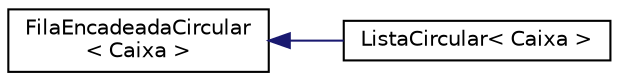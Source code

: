 digraph "Representação gráfica da hiearquia da classe"
{
  edge [fontname="Helvetica",fontsize="10",labelfontname="Helvetica",labelfontsize="10"];
  node [fontname="Helvetica",fontsize="10",shape=record];
  rankdir="LR";
  Node1 [label="FilaEncadeadaCircular\l\< Caixa \>",height=0.2,width=0.4,color="black", fillcolor="white", style="filled",URL="$a00003.html"];
  Node1 -> Node2 [dir="back",color="midnightblue",fontsize="10",style="solid",fontname="Helvetica"];
  Node2 [label="ListaCircular\< Caixa \>",height=0.2,width=0.4,color="black", fillcolor="white", style="filled",URL="$a00004.html"];
}
